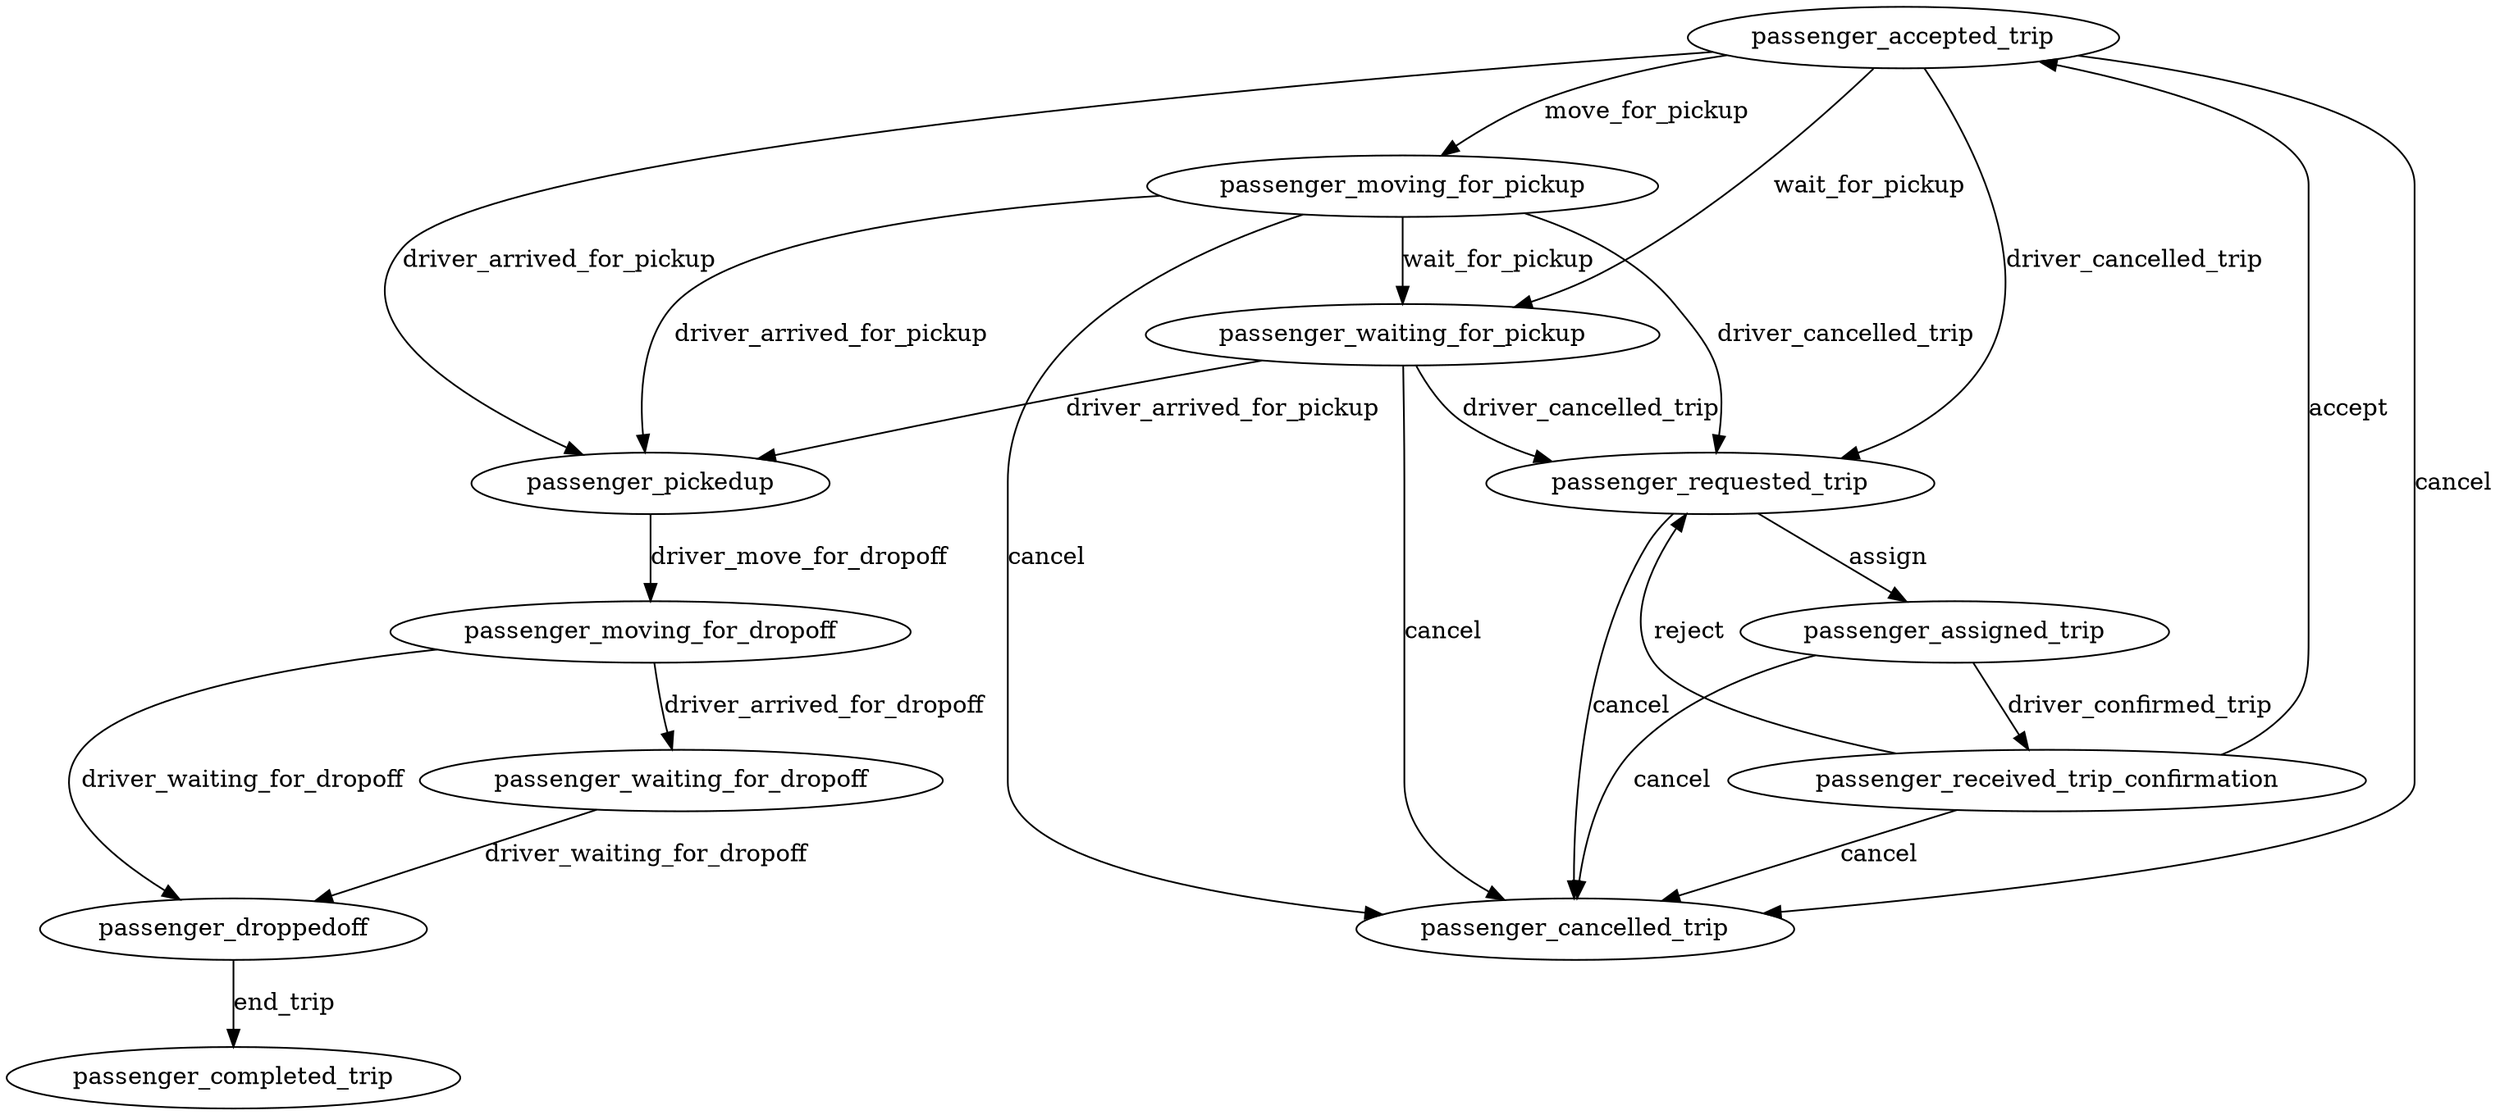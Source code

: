 // RidehailPassengerTripStateMachine
digraph {
	passenger_accepted_trip -> passenger_moving_for_pickup [label=move_for_pickup]
	passenger_accepted_trip -> passenger_waiting_for_pickup [label=wait_for_pickup]
	passenger_accepted_trip -> passenger_requested_trip [label=driver_cancelled_trip]
	passenger_accepted_trip -> passenger_pickedup [label=driver_arrived_for_pickup]
	passenger_accepted_trip -> passenger_cancelled_trip [label=cancel]
	passenger_assigned_trip -> passenger_received_trip_confirmation [label=driver_confirmed_trip]
	passenger_assigned_trip -> passenger_cancelled_trip [label=cancel]
	passenger_droppedoff -> passenger_completed_trip [label=end_trip]
	passenger_moving_for_dropoff -> passenger_waiting_for_dropoff [label=driver_arrived_for_dropoff]
	passenger_moving_for_dropoff -> passenger_droppedoff [label=driver_waiting_for_dropoff]
	passenger_moving_for_pickup -> passenger_waiting_for_pickup [label=wait_for_pickup]
	passenger_moving_for_pickup -> passenger_requested_trip [label=driver_cancelled_trip]
	passenger_moving_for_pickup -> passenger_pickedup [label=driver_arrived_for_pickup]
	passenger_moving_for_pickup -> passenger_cancelled_trip [label=cancel]
	passenger_pickedup -> passenger_moving_for_dropoff [label=driver_move_for_dropoff]
	passenger_received_trip_confirmation -> passenger_accepted_trip [label=accept]
	passenger_received_trip_confirmation -> passenger_requested_trip [label=reject]
	passenger_received_trip_confirmation -> passenger_cancelled_trip [label=cancel]
	passenger_requested_trip -> passenger_assigned_trip [label=assign]
	passenger_requested_trip -> passenger_cancelled_trip [label=cancel]
	passenger_waiting_for_dropoff -> passenger_droppedoff [label=driver_waiting_for_dropoff]
	passenger_waiting_for_pickup -> passenger_requested_trip [label=driver_cancelled_trip]
	passenger_waiting_for_pickup -> passenger_pickedup [label=driver_arrived_for_pickup]
	passenger_waiting_for_pickup -> passenger_cancelled_trip [label=cancel]
}
